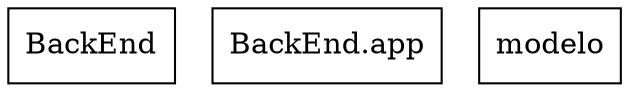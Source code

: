 digraph "packages_DeteccionSueno" {
rankdir=BT
charset="utf-8"
"BackEnd" [color="black", label=<BackEnd>, shape="box", style="solid"];
"BackEnd.app" [color="black", label=<BackEnd.app>, shape="box", style="solid"];
"modelo" [color="black", label=<modelo>, shape="box", style="solid"];
}
